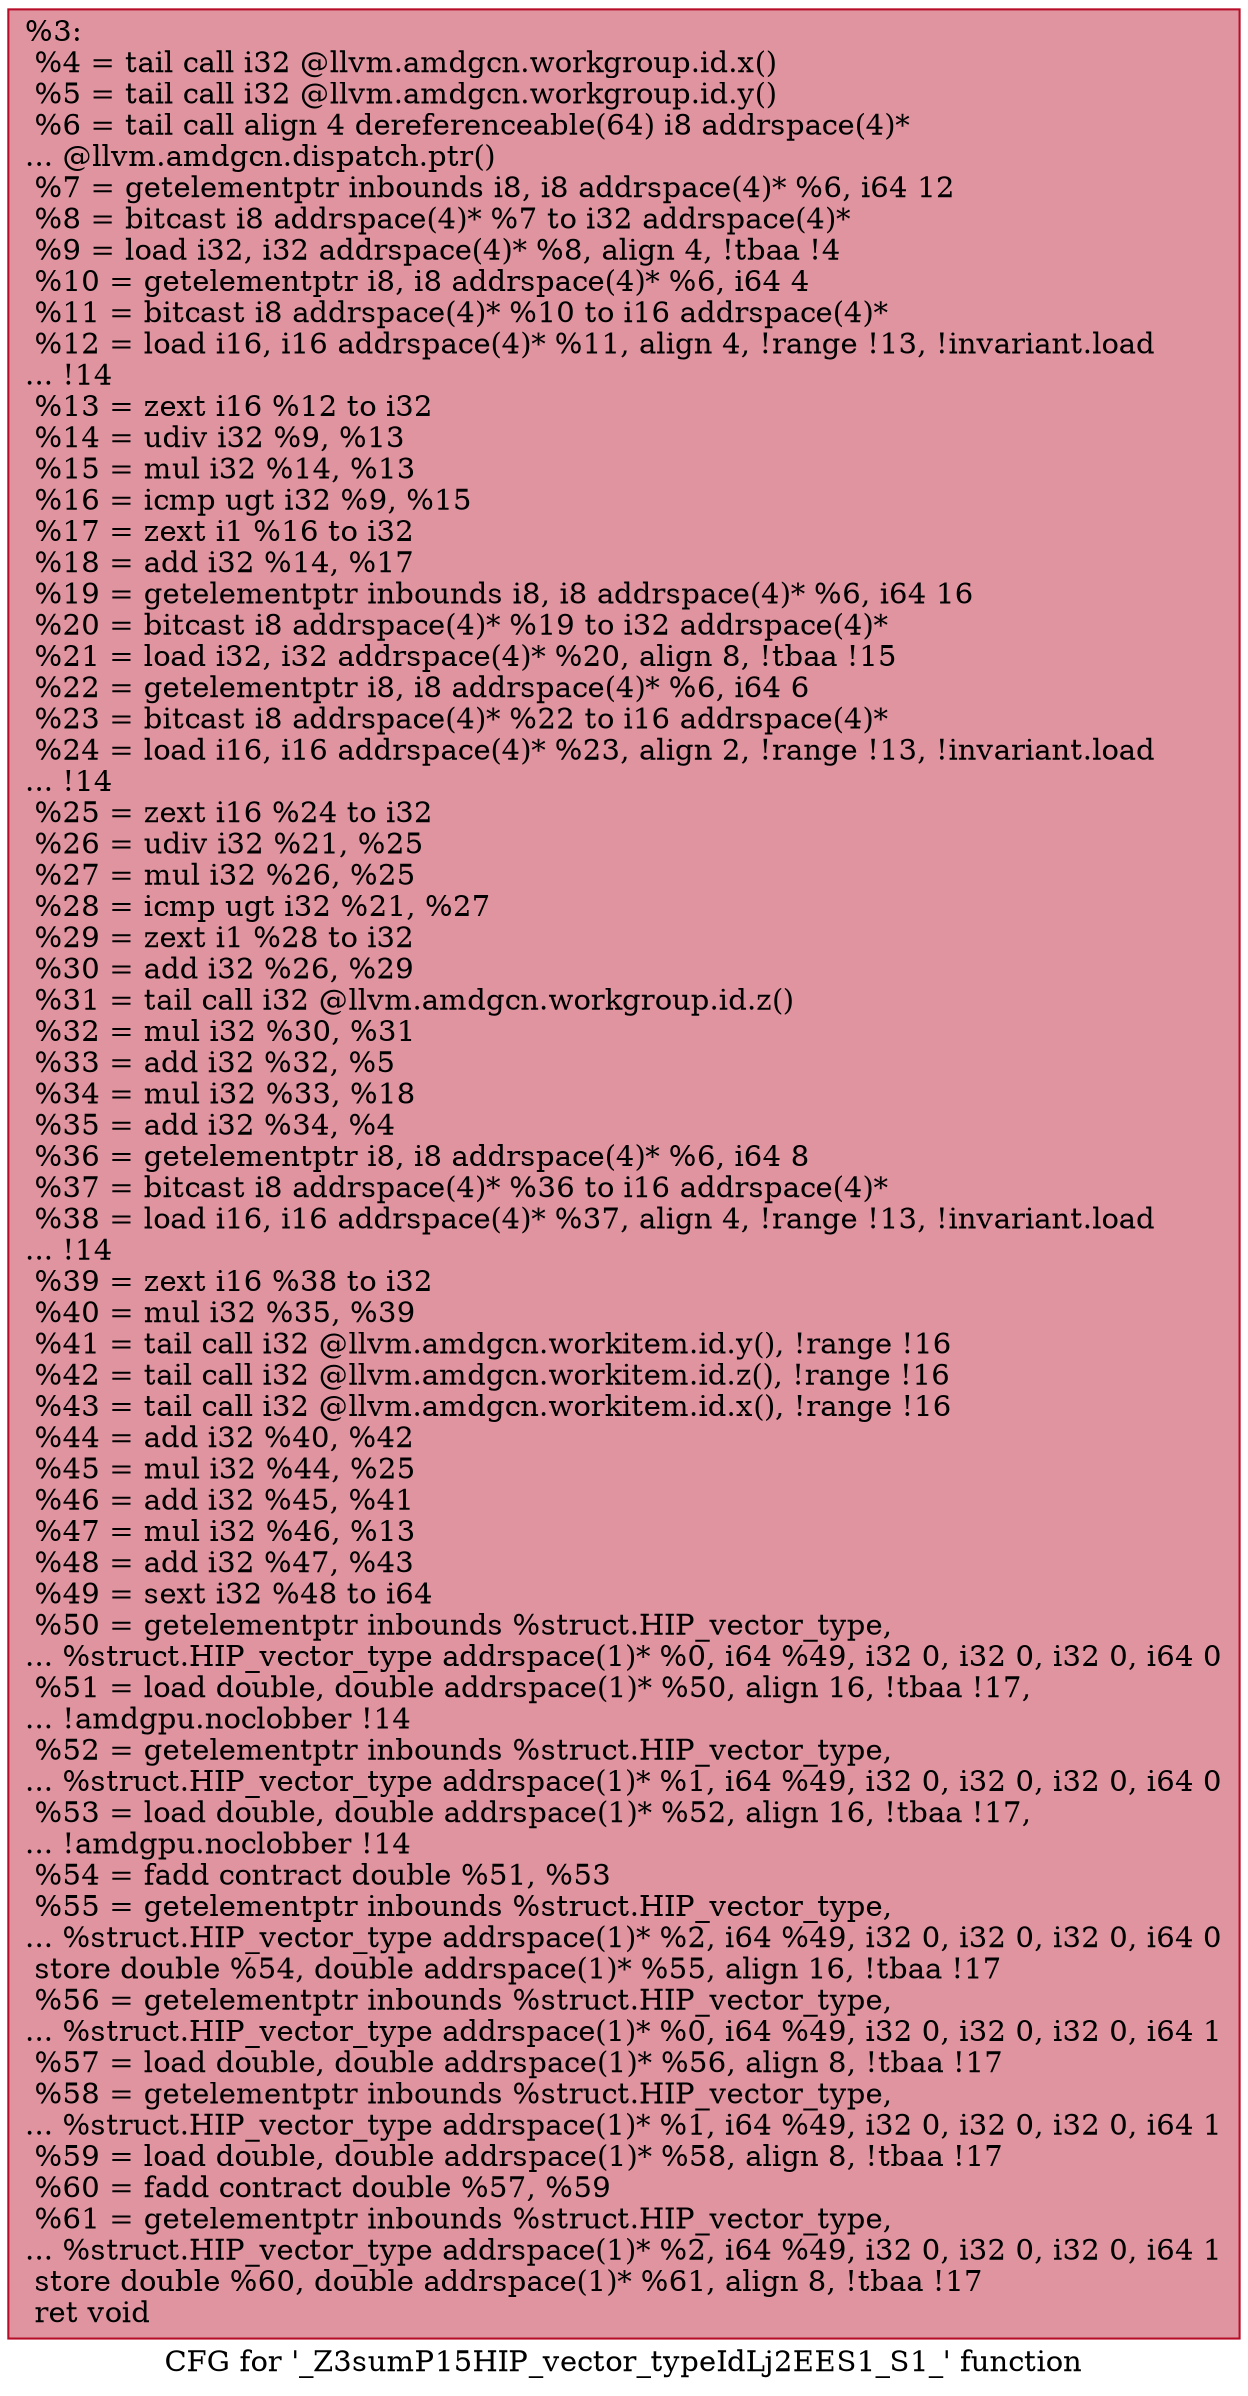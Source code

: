 digraph "CFG for '_Z3sumP15HIP_vector_typeIdLj2EES1_S1_' function" {
	label="CFG for '_Z3sumP15HIP_vector_typeIdLj2EES1_S1_' function";

	Node0x53b9750 [shape=record,color="#b70d28ff", style=filled, fillcolor="#b70d2870",label="{%3:\l  %4 = tail call i32 @llvm.amdgcn.workgroup.id.x()\l  %5 = tail call i32 @llvm.amdgcn.workgroup.id.y()\l  %6 = tail call align 4 dereferenceable(64) i8 addrspace(4)*\l... @llvm.amdgcn.dispatch.ptr()\l  %7 = getelementptr inbounds i8, i8 addrspace(4)* %6, i64 12\l  %8 = bitcast i8 addrspace(4)* %7 to i32 addrspace(4)*\l  %9 = load i32, i32 addrspace(4)* %8, align 4, !tbaa !4\l  %10 = getelementptr i8, i8 addrspace(4)* %6, i64 4\l  %11 = bitcast i8 addrspace(4)* %10 to i16 addrspace(4)*\l  %12 = load i16, i16 addrspace(4)* %11, align 4, !range !13, !invariant.load\l... !14\l  %13 = zext i16 %12 to i32\l  %14 = udiv i32 %9, %13\l  %15 = mul i32 %14, %13\l  %16 = icmp ugt i32 %9, %15\l  %17 = zext i1 %16 to i32\l  %18 = add i32 %14, %17\l  %19 = getelementptr inbounds i8, i8 addrspace(4)* %6, i64 16\l  %20 = bitcast i8 addrspace(4)* %19 to i32 addrspace(4)*\l  %21 = load i32, i32 addrspace(4)* %20, align 8, !tbaa !15\l  %22 = getelementptr i8, i8 addrspace(4)* %6, i64 6\l  %23 = bitcast i8 addrspace(4)* %22 to i16 addrspace(4)*\l  %24 = load i16, i16 addrspace(4)* %23, align 2, !range !13, !invariant.load\l... !14\l  %25 = zext i16 %24 to i32\l  %26 = udiv i32 %21, %25\l  %27 = mul i32 %26, %25\l  %28 = icmp ugt i32 %21, %27\l  %29 = zext i1 %28 to i32\l  %30 = add i32 %26, %29\l  %31 = tail call i32 @llvm.amdgcn.workgroup.id.z()\l  %32 = mul i32 %30, %31\l  %33 = add i32 %32, %5\l  %34 = mul i32 %33, %18\l  %35 = add i32 %34, %4\l  %36 = getelementptr i8, i8 addrspace(4)* %6, i64 8\l  %37 = bitcast i8 addrspace(4)* %36 to i16 addrspace(4)*\l  %38 = load i16, i16 addrspace(4)* %37, align 4, !range !13, !invariant.load\l... !14\l  %39 = zext i16 %38 to i32\l  %40 = mul i32 %35, %39\l  %41 = tail call i32 @llvm.amdgcn.workitem.id.y(), !range !16\l  %42 = tail call i32 @llvm.amdgcn.workitem.id.z(), !range !16\l  %43 = tail call i32 @llvm.amdgcn.workitem.id.x(), !range !16\l  %44 = add i32 %40, %42\l  %45 = mul i32 %44, %25\l  %46 = add i32 %45, %41\l  %47 = mul i32 %46, %13\l  %48 = add i32 %47, %43\l  %49 = sext i32 %48 to i64\l  %50 = getelementptr inbounds %struct.HIP_vector_type,\l... %struct.HIP_vector_type addrspace(1)* %0, i64 %49, i32 0, i32 0, i32 0, i64 0\l  %51 = load double, double addrspace(1)* %50, align 16, !tbaa !17,\l... !amdgpu.noclobber !14\l  %52 = getelementptr inbounds %struct.HIP_vector_type,\l... %struct.HIP_vector_type addrspace(1)* %1, i64 %49, i32 0, i32 0, i32 0, i64 0\l  %53 = load double, double addrspace(1)* %52, align 16, !tbaa !17,\l... !amdgpu.noclobber !14\l  %54 = fadd contract double %51, %53\l  %55 = getelementptr inbounds %struct.HIP_vector_type,\l... %struct.HIP_vector_type addrspace(1)* %2, i64 %49, i32 0, i32 0, i32 0, i64 0\l  store double %54, double addrspace(1)* %55, align 16, !tbaa !17\l  %56 = getelementptr inbounds %struct.HIP_vector_type,\l... %struct.HIP_vector_type addrspace(1)* %0, i64 %49, i32 0, i32 0, i32 0, i64 1\l  %57 = load double, double addrspace(1)* %56, align 8, !tbaa !17\l  %58 = getelementptr inbounds %struct.HIP_vector_type,\l... %struct.HIP_vector_type addrspace(1)* %1, i64 %49, i32 0, i32 0, i32 0, i64 1\l  %59 = load double, double addrspace(1)* %58, align 8, !tbaa !17\l  %60 = fadd contract double %57, %59\l  %61 = getelementptr inbounds %struct.HIP_vector_type,\l... %struct.HIP_vector_type addrspace(1)* %2, i64 %49, i32 0, i32 0, i32 0, i64 1\l  store double %60, double addrspace(1)* %61, align 8, !tbaa !17\l  ret void\l}"];
}
